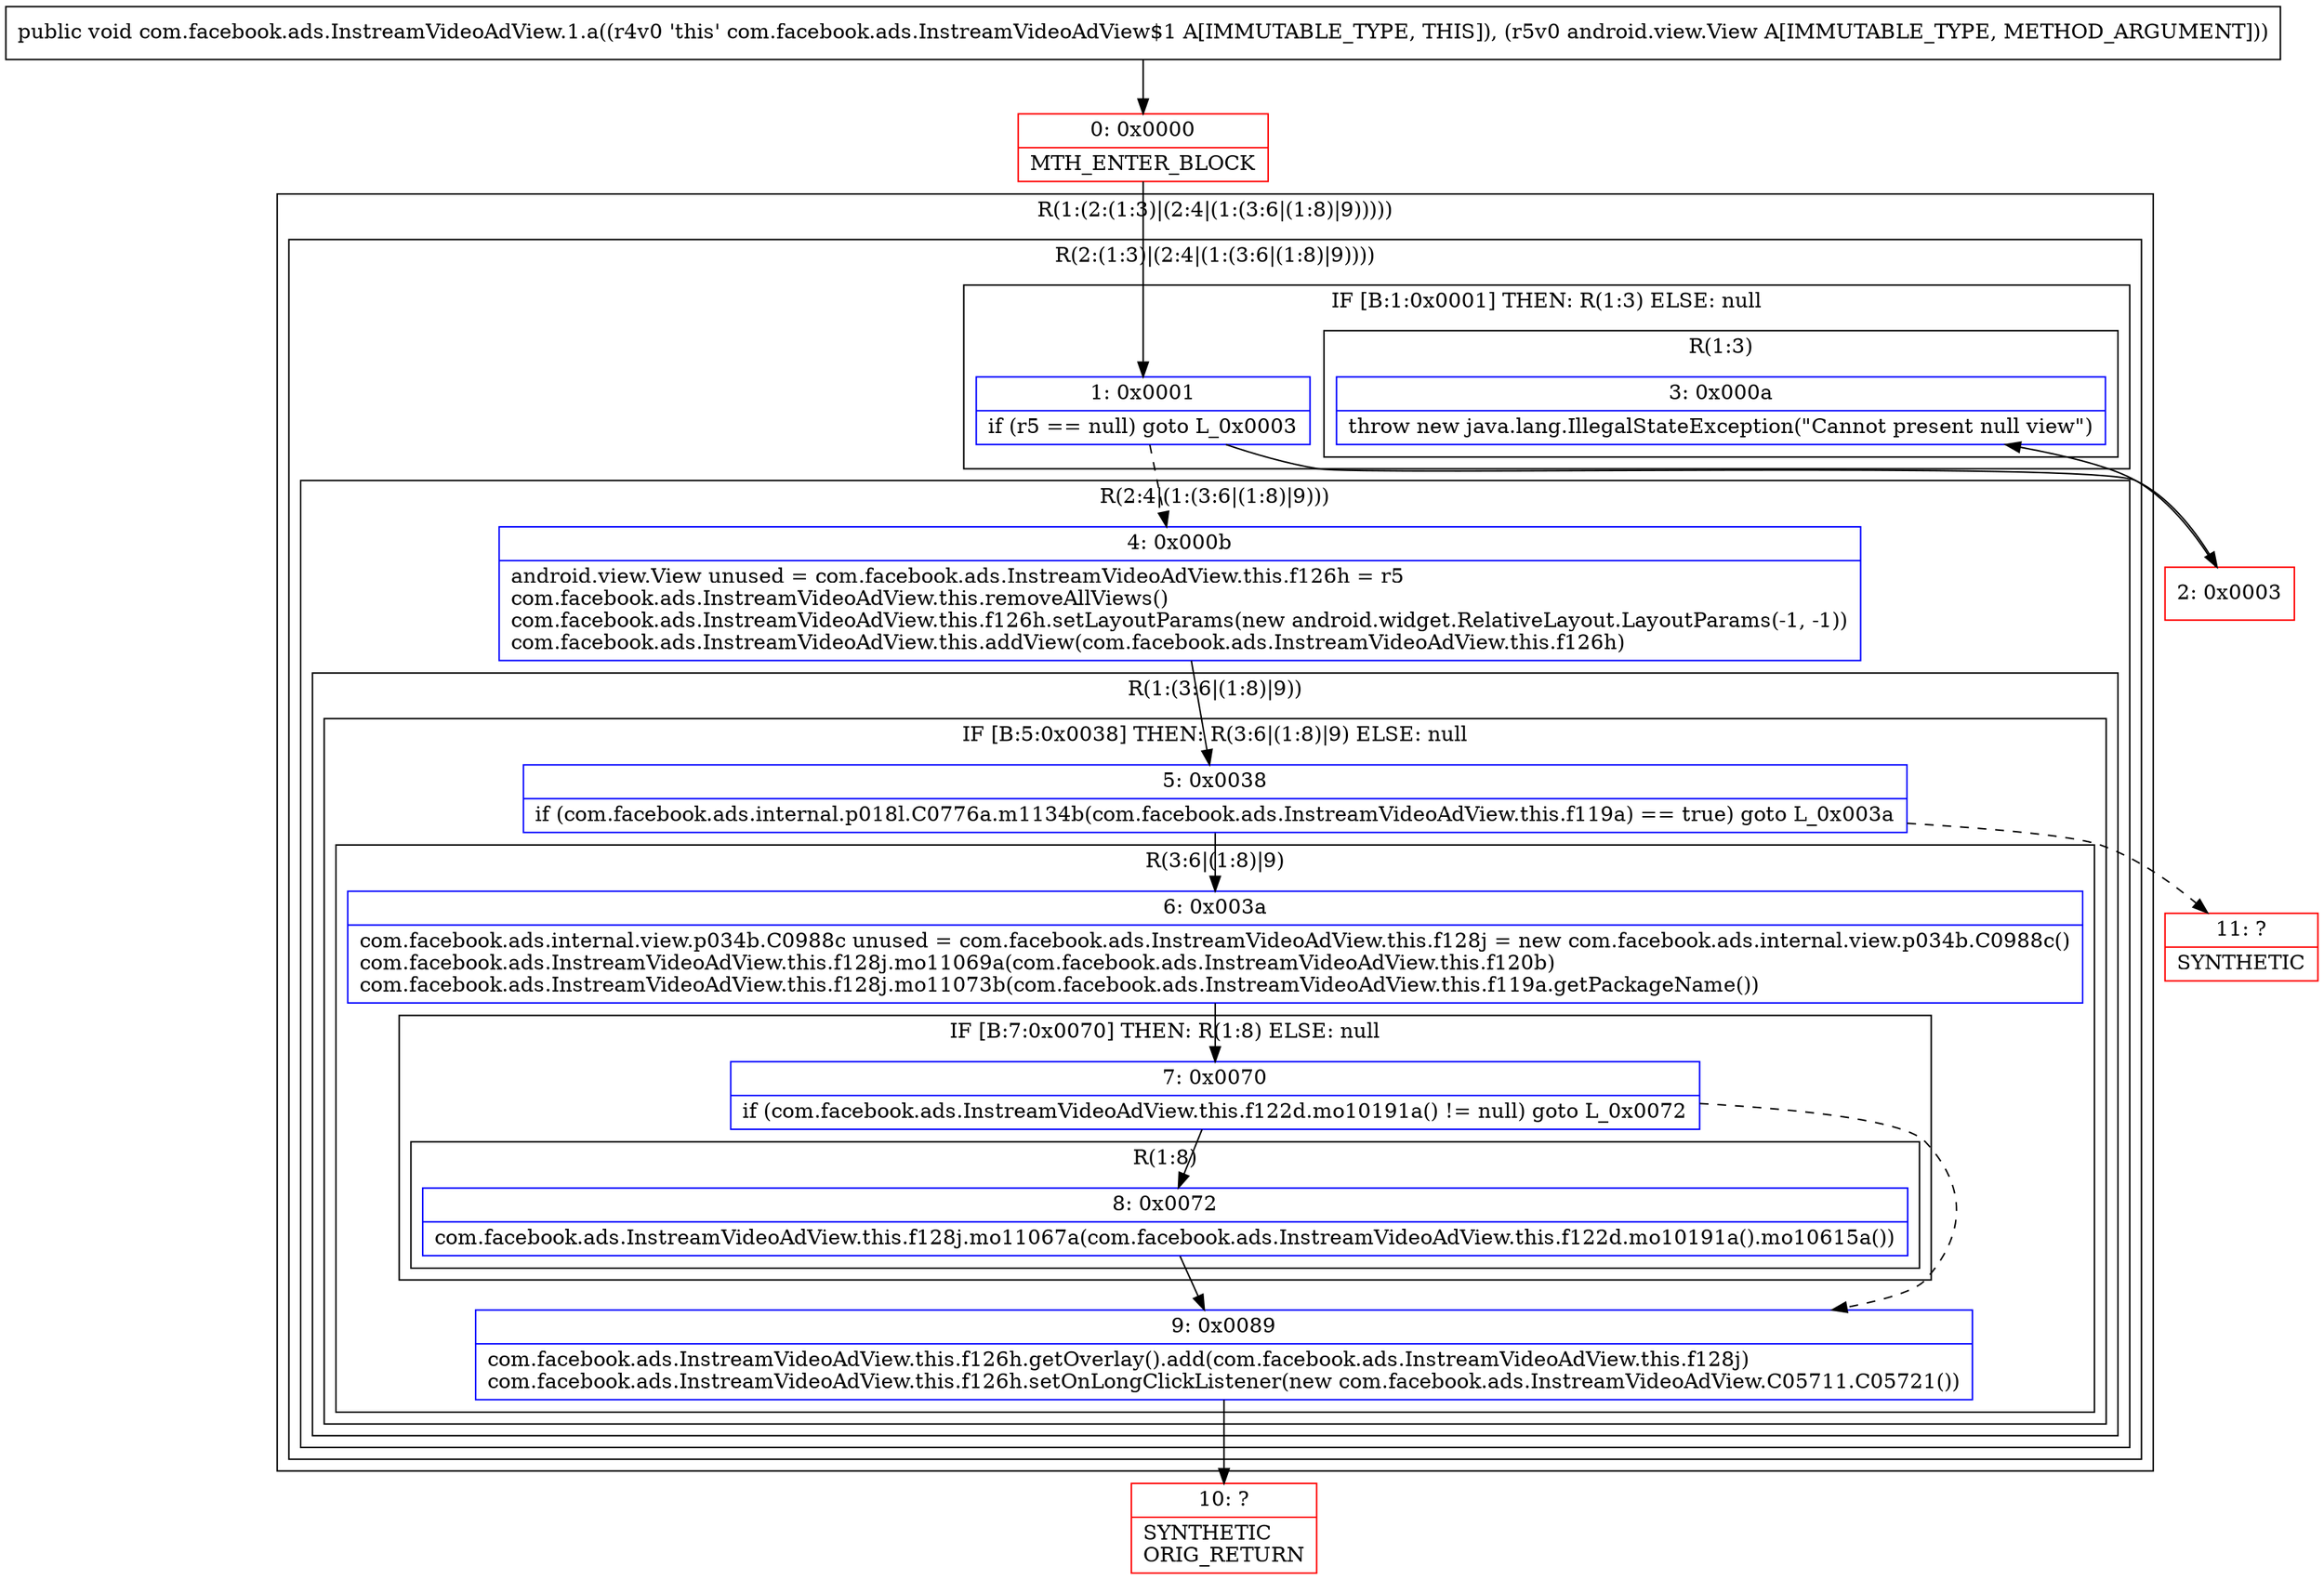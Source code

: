 digraph "CFG forcom.facebook.ads.InstreamVideoAdView.1.a(Landroid\/view\/View;)V" {
subgraph cluster_Region_795783619 {
label = "R(1:(2:(1:3)|(2:4|(1:(3:6|(1:8)|9)))))";
node [shape=record,color=blue];
subgraph cluster_Region_630502676 {
label = "R(2:(1:3)|(2:4|(1:(3:6|(1:8)|9))))";
node [shape=record,color=blue];
subgraph cluster_IfRegion_1146933336 {
label = "IF [B:1:0x0001] THEN: R(1:3) ELSE: null";
node [shape=record,color=blue];
Node_1 [shape=record,label="{1\:\ 0x0001|if (r5 == null) goto L_0x0003\l}"];
subgraph cluster_Region_1257580142 {
label = "R(1:3)";
node [shape=record,color=blue];
Node_3 [shape=record,label="{3\:\ 0x000a|throw new java.lang.IllegalStateException(\"Cannot present null view\")\l}"];
}
}
subgraph cluster_Region_273643098 {
label = "R(2:4|(1:(3:6|(1:8)|9)))";
node [shape=record,color=blue];
Node_4 [shape=record,label="{4\:\ 0x000b|android.view.View unused = com.facebook.ads.InstreamVideoAdView.this.f126h = r5\lcom.facebook.ads.InstreamVideoAdView.this.removeAllViews()\lcom.facebook.ads.InstreamVideoAdView.this.f126h.setLayoutParams(new android.widget.RelativeLayout.LayoutParams(\-1, \-1))\lcom.facebook.ads.InstreamVideoAdView.this.addView(com.facebook.ads.InstreamVideoAdView.this.f126h)\l}"];
subgraph cluster_Region_284380498 {
label = "R(1:(3:6|(1:8)|9))";
node [shape=record,color=blue];
subgraph cluster_IfRegion_848265476 {
label = "IF [B:5:0x0038] THEN: R(3:6|(1:8)|9) ELSE: null";
node [shape=record,color=blue];
Node_5 [shape=record,label="{5\:\ 0x0038|if (com.facebook.ads.internal.p018l.C0776a.m1134b(com.facebook.ads.InstreamVideoAdView.this.f119a) == true) goto L_0x003a\l}"];
subgraph cluster_Region_1361708909 {
label = "R(3:6|(1:8)|9)";
node [shape=record,color=blue];
Node_6 [shape=record,label="{6\:\ 0x003a|com.facebook.ads.internal.view.p034b.C0988c unused = com.facebook.ads.InstreamVideoAdView.this.f128j = new com.facebook.ads.internal.view.p034b.C0988c()\lcom.facebook.ads.InstreamVideoAdView.this.f128j.mo11069a(com.facebook.ads.InstreamVideoAdView.this.f120b)\lcom.facebook.ads.InstreamVideoAdView.this.f128j.mo11073b(com.facebook.ads.InstreamVideoAdView.this.f119a.getPackageName())\l}"];
subgraph cluster_IfRegion_977028788 {
label = "IF [B:7:0x0070] THEN: R(1:8) ELSE: null";
node [shape=record,color=blue];
Node_7 [shape=record,label="{7\:\ 0x0070|if (com.facebook.ads.InstreamVideoAdView.this.f122d.mo10191a() != null) goto L_0x0072\l}"];
subgraph cluster_Region_808387964 {
label = "R(1:8)";
node [shape=record,color=blue];
Node_8 [shape=record,label="{8\:\ 0x0072|com.facebook.ads.InstreamVideoAdView.this.f128j.mo11067a(com.facebook.ads.InstreamVideoAdView.this.f122d.mo10191a().mo10615a())\l}"];
}
}
Node_9 [shape=record,label="{9\:\ 0x0089|com.facebook.ads.InstreamVideoAdView.this.f126h.getOverlay().add(com.facebook.ads.InstreamVideoAdView.this.f128j)\lcom.facebook.ads.InstreamVideoAdView.this.f126h.setOnLongClickListener(new com.facebook.ads.InstreamVideoAdView.C05711.C05721())\l}"];
}
}
}
}
}
}
Node_0 [shape=record,color=red,label="{0\:\ 0x0000|MTH_ENTER_BLOCK\l}"];
Node_2 [shape=record,color=red,label="{2\:\ 0x0003}"];
Node_10 [shape=record,color=red,label="{10\:\ ?|SYNTHETIC\lORIG_RETURN\l}"];
Node_11 [shape=record,color=red,label="{11\:\ ?|SYNTHETIC\l}"];
MethodNode[shape=record,label="{public void com.facebook.ads.InstreamVideoAdView.1.a((r4v0 'this' com.facebook.ads.InstreamVideoAdView$1 A[IMMUTABLE_TYPE, THIS]), (r5v0 android.view.View A[IMMUTABLE_TYPE, METHOD_ARGUMENT])) }"];
MethodNode -> Node_0;
Node_1 -> Node_2;
Node_1 -> Node_4[style=dashed];
Node_4 -> Node_5;
Node_5 -> Node_6;
Node_5 -> Node_11[style=dashed];
Node_6 -> Node_7;
Node_7 -> Node_8;
Node_7 -> Node_9[style=dashed];
Node_8 -> Node_9;
Node_9 -> Node_10;
Node_0 -> Node_1;
Node_2 -> Node_3;
}

